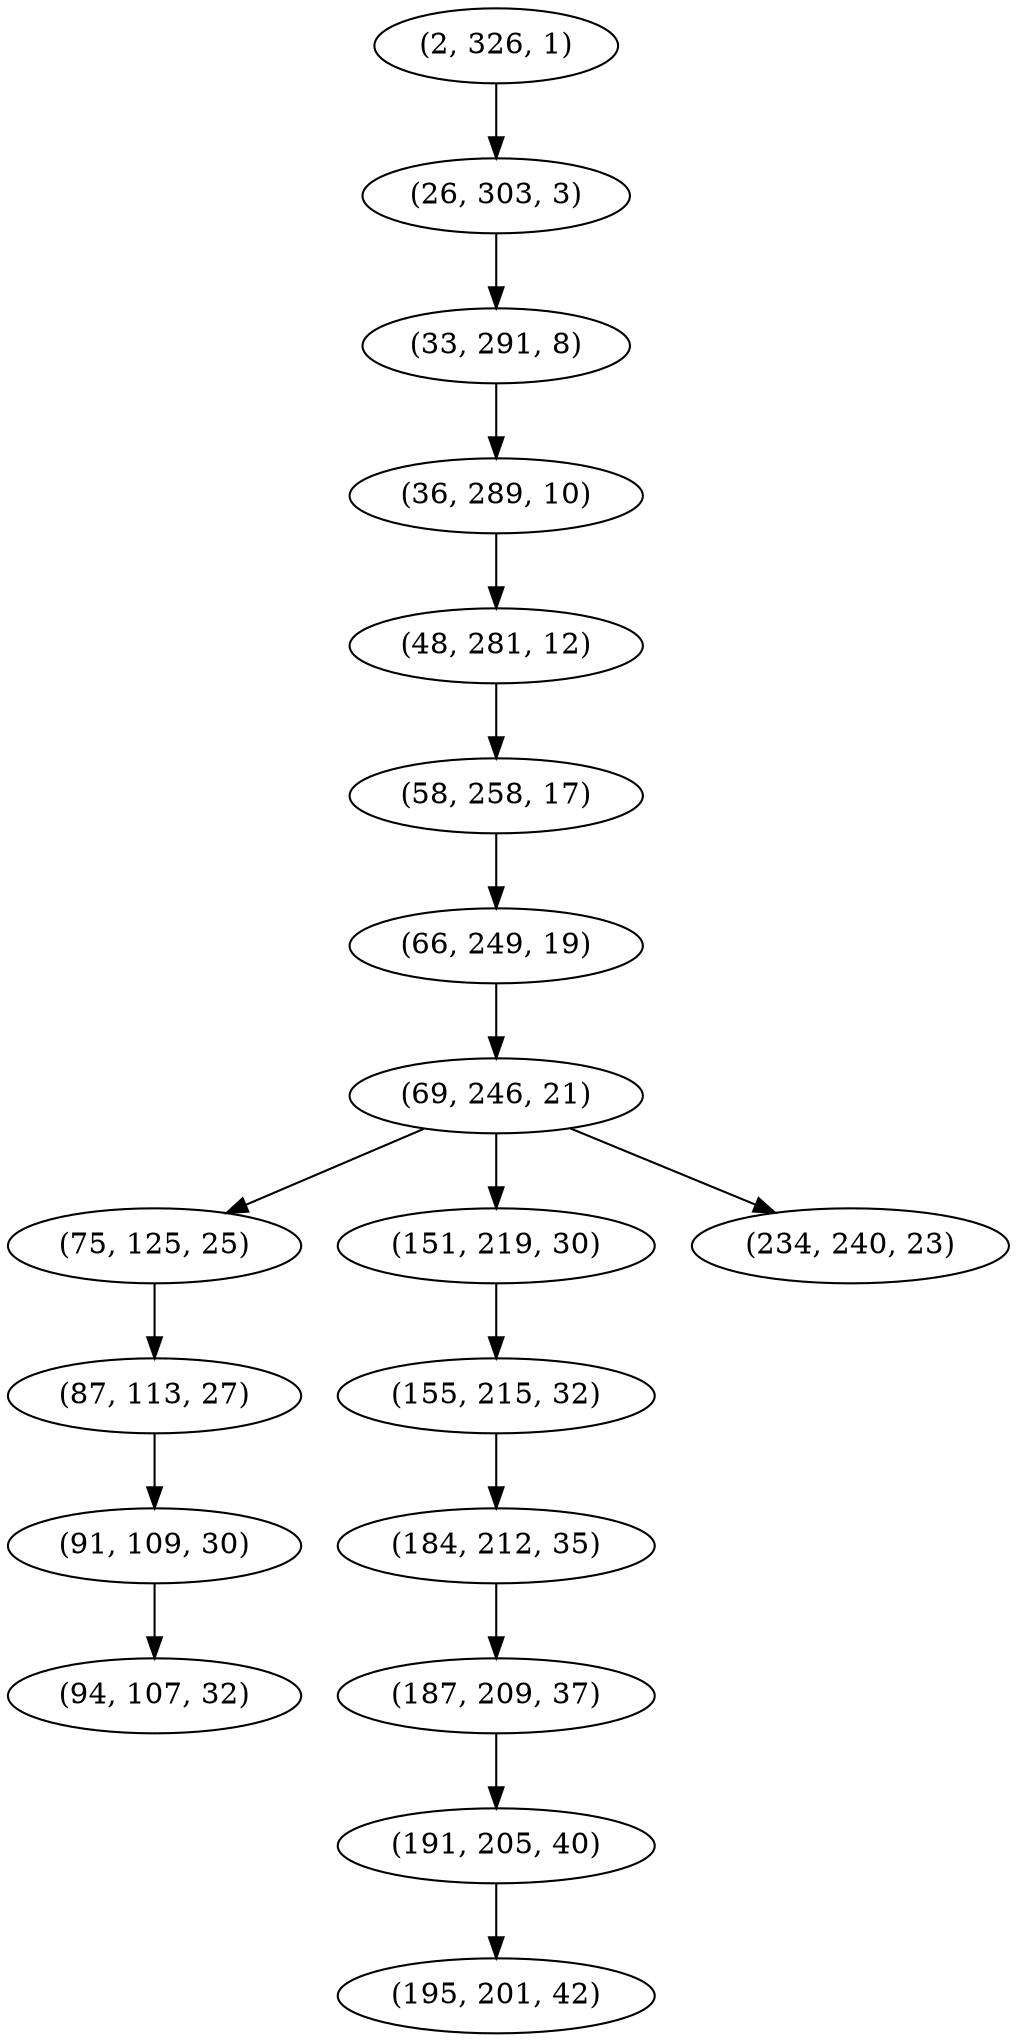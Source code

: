 digraph tree {
    "(2, 326, 1)";
    "(26, 303, 3)";
    "(33, 291, 8)";
    "(36, 289, 10)";
    "(48, 281, 12)";
    "(58, 258, 17)";
    "(66, 249, 19)";
    "(69, 246, 21)";
    "(75, 125, 25)";
    "(87, 113, 27)";
    "(91, 109, 30)";
    "(94, 107, 32)";
    "(151, 219, 30)";
    "(155, 215, 32)";
    "(184, 212, 35)";
    "(187, 209, 37)";
    "(191, 205, 40)";
    "(195, 201, 42)";
    "(234, 240, 23)";
    "(2, 326, 1)" -> "(26, 303, 3)";
    "(26, 303, 3)" -> "(33, 291, 8)";
    "(33, 291, 8)" -> "(36, 289, 10)";
    "(36, 289, 10)" -> "(48, 281, 12)";
    "(48, 281, 12)" -> "(58, 258, 17)";
    "(58, 258, 17)" -> "(66, 249, 19)";
    "(66, 249, 19)" -> "(69, 246, 21)";
    "(69, 246, 21)" -> "(75, 125, 25)";
    "(69, 246, 21)" -> "(151, 219, 30)";
    "(69, 246, 21)" -> "(234, 240, 23)";
    "(75, 125, 25)" -> "(87, 113, 27)";
    "(87, 113, 27)" -> "(91, 109, 30)";
    "(91, 109, 30)" -> "(94, 107, 32)";
    "(151, 219, 30)" -> "(155, 215, 32)";
    "(155, 215, 32)" -> "(184, 212, 35)";
    "(184, 212, 35)" -> "(187, 209, 37)";
    "(187, 209, 37)" -> "(191, 205, 40)";
    "(191, 205, 40)" -> "(195, 201, 42)";
}
